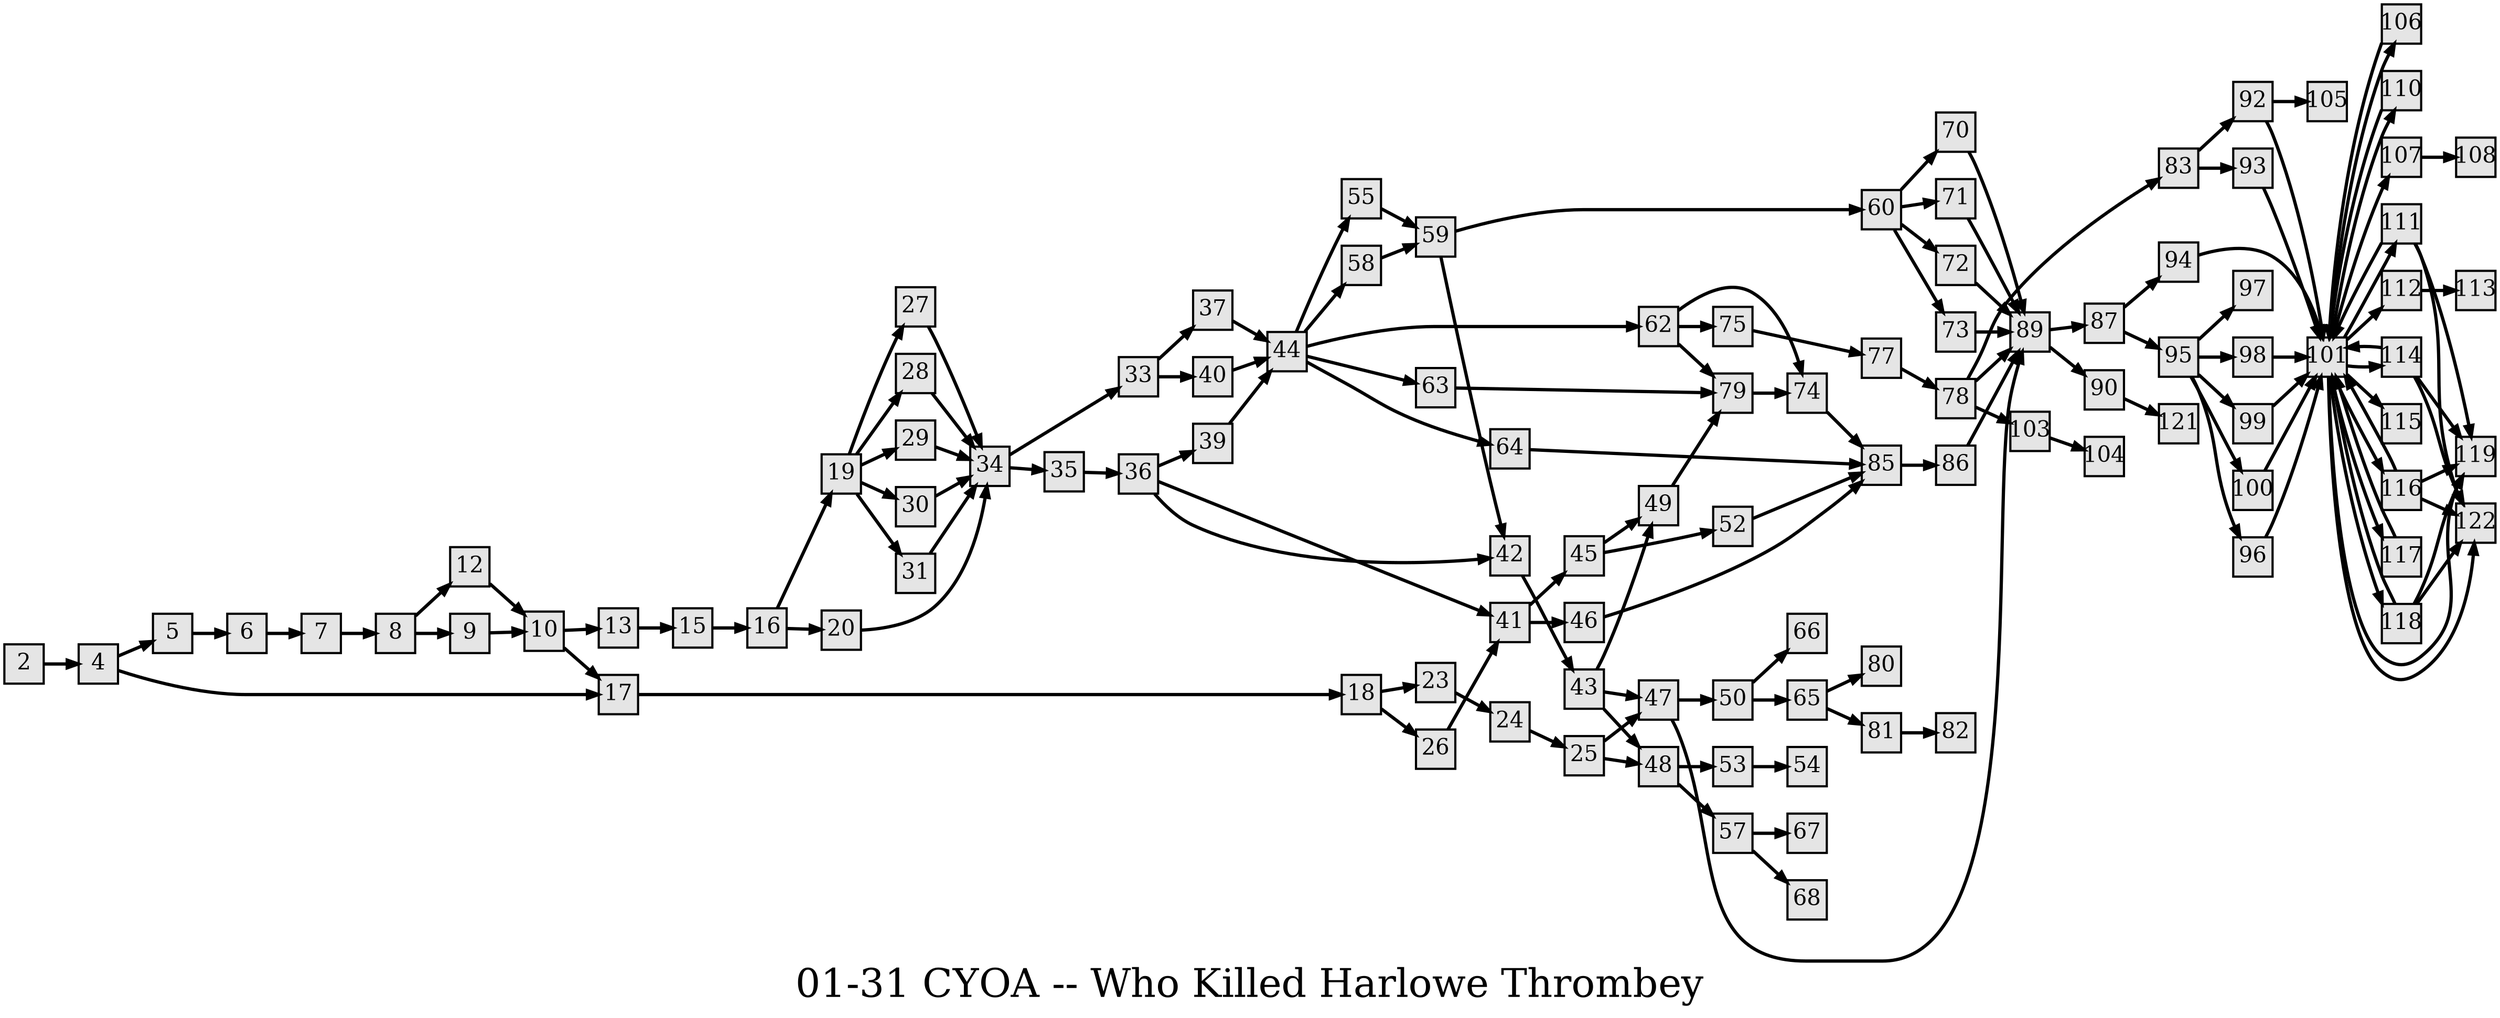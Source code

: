 digraph g{
  graph [ label="01-31 CYOA -- Who Killed Harlowe Thrombey" rankdir=LR, ordering=out, fontsize=36, nodesep="0.35", ranksep="0.45"];
  node  [shape=rect, penwidth=2, fontsize=20, style=filled, fillcolor=grey90, margin="0,0", labelfloat=true, regular=true, fixedsize=true];
  edge  [labelfloat=true, penwidth=3, fontsize=12];
  // ---;
  // group  : Katz;
  // id     : 01-31;
  // gbid   : 516;
  // series : CYOA;
  // title  : Who Killed Harlowe Thrombey?;
  // author : Edward Packard;
  // credit:;
  // - name : Juliet Way-Henthorn;
  // role : encoder;
  // date : 2017-08-17;
  // - name : Jeremy Douglass;
  // role : editor;
  // date : 2017-10-19;
  // render:;
  // - name   : small;
  // styles : gvStyles-small.txt;
  // engine : dot;
  // comment: >;
  
  // ---;
  
  // From | To | Label;
  
  2 -> 4;
  4 -> 5;
  4 -> 17;
  5 -> 6;
  6 -> 7;
  7 -> 8;
  8 -> 12;
  8 -> 9;
  9 -> 10;
  10 -> 13;
  10 -> 17;
  12 -> 10;
  13 -> 15;
  15 -> 16;
  16 -> 19;
  16 -> 20;
  17 -> 18;
  18 -> 23;
  18 -> 26;
  19 -> 27;
  19 -> 28;
  19 -> 29;
  19 -> 30;
  19 -> 31;
  20 -> 34;
  23 -> 24;
  24 -> 25;
  25 -> 47;
  25 -> 48;
  26 -> 41;
  27 -> 34;
  28 -> 34;
  29 -> 34;
  30 -> 34;
  31 -> 34;
  33 -> 37;
  33 -> 40;
  34 -> 33;
  34 -> 35;
  35 -> 36;
  36 -> 39;
  36 -> 41;
  36 -> 42;
  37 -> 44;
  39 -> 44;
  40 -> 44;
  41 -> 45;
  41 -> 46;
  42 -> 43;
  43 -> 47;
  43 -> 48;
  43 -> 49;
  44 -> 55;
  44 -> 58;
  44 -> 62;
  44 -> 63;
  44 -> 64;
  45 -> 49;
  45 -> 52;
  46 -> 85;
  47 -> 50;
  47 -> 89;
  48 -> 53;
  48 -> 57;
  49 -> 79;
  50 -> 65;
  50 -> 66;
  52 -> 85;
  53 -> 54;
  55 -> 59;
  57 -> 67;
  57 -> 68;
  58 -> 59;
  59 -> 60;
  59 -> 42;
  60 -> 70;
  60 -> 71;
  60 -> 72;
  60 -> 73;
  62 -> 74;
  62 -> 75;
  62 -> 79;
  63 -> 79;
  64 -> 85;
  65 -> 80;
  65 -> 81;
  70 -> 89;
  71 -> 89;
  72 -> 89;
  73 -> 89;
  74 -> 85;
  75 -> 77;
  77 -> 78;
  78 -> 83;
  78 -> 89;
  78 -> 103;
  79 -> 74;
  81 -> 82;
  83 -> 92;
  83 -> 93;
  85 -> 86;
  86 -> 89;
  87 -> 94;
  87 -> 95;
  89 -> 87;
  89 -> 90;
  90 -> 121;
  92 -> 105;
  92 -> 101;
  93 -> 101;
  94 -> 101;
  95 -> 97;
  95 -> 98;
  95 -> 99;
  95 -> 100;
  95 -> 96;
  96 -> 101;
  98 -> 101;
  99 -> 101;
  100 -> 101;
  101 -> 106;
  101 -> 110;
  101 -> 107;
  101 -> 111;
  101 -> 112;
  101 -> 114;
  101 -> 115;
  101 -> 116;
  101 -> 117;
  101 -> 118;
  101 -> 119;
  101 -> 122;
  103 -> 104;
  106 -> 101;
  107 -> 108;
  110 -> 101;
  111 -> 101;
  111 -> 119;
  111 -> 122;
  112 -> 113;
  114 -> 101;
  114 -> 119;
  114 -> 122;
  116 -> 101;
  116 -> 119;
  116 -> 122;
  117 -> 101;
  118 -> 101;
  118 -> 119;
  118 -> 122;
}

